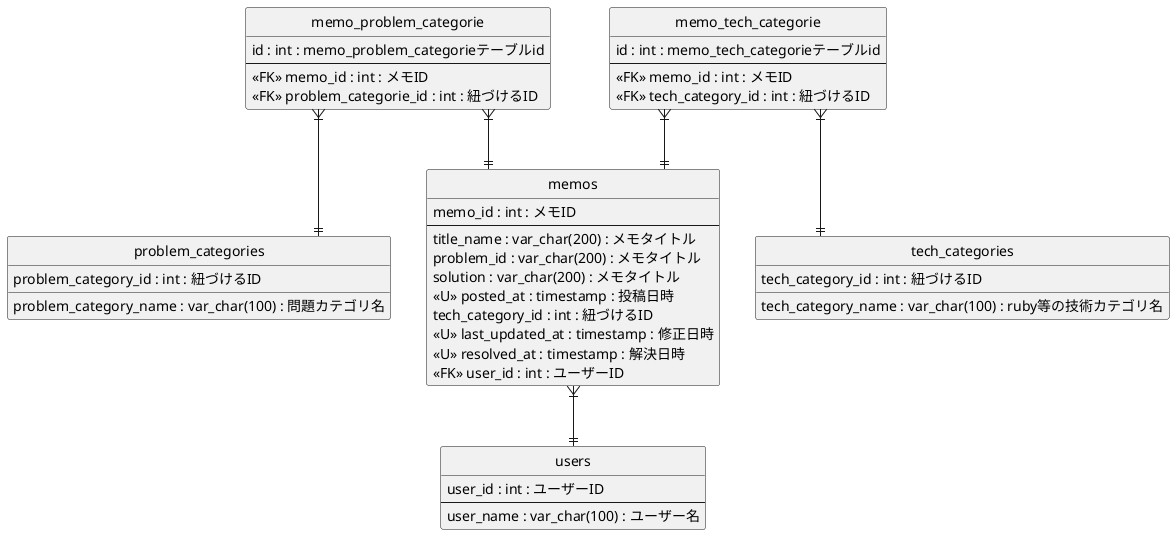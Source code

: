 ' 表記ルール
' 頭には主キーを記載し -- で区切る
' <<FK>> 外部キー
' <<U>> ユニークキー
' カラム名 : 型 : 説明 を書く
' * 表示修飾子は必須属性を表します。 空白を1文字後ろに入れることで、強調{**}と解釈されることを防ぐと良いでしょう:


@startuml Tmatter
hide circle
hide empty members
skinparam linetype ortho
skinparam defaultFontName MSP ゴシック体

entity memos {
    memo_id : int : メモID
    --
    title_name : var_char(200) : メモタイトル
    problem_id : var_char(200) : メモタイトル
    solution : var_char(200) : メモタイトル
    <<U>> posted_at : timestamp : 投稿日時
    tech_category_id : int : 紐づけるID
    <<U>> last_updated_at : timestamp : 修正日時
    <<U>> resolved_at : timestamp : 解決日時
    <<FK>> user_id : int : ユーザーID
}

entity users {
    user_id : int : ユーザーID
    --
    user_name : var_char(100) : ユーザー名
}

entity memo_problem_categorie {
    id : int : memo_problem_categorieテーブルid
    --
    <<FK>> memo_id : int : メモID
    <<FK>> problem_categorie_id : int : 紐づけるID
}

entity problem_categories {
    problem_category_id : int : 紐づけるID
    problem_category_name : var_char(100) : 問題カテゴリ名
}

entity memo_tech_categorie {
    id : int : memo_tech_categorieテーブルid
    --
    <<FK>> memo_id : int : メモID
    <<FK>> tech_category_id : int : 紐づけるID
}

entity tech_categories {
    tech_category_id : int : 紐づけるID
    tech_category_name : var_char(100) : ruby等の技術カテゴリ名
}

memo_tech_categorie }|--|| memos
memo_tech_categorie }|--|| tech_categories
memo_problem_categorie }|--|| memos
memo_problem_categorie }|--|| problem_categories
memos }|--|| users
@endumls